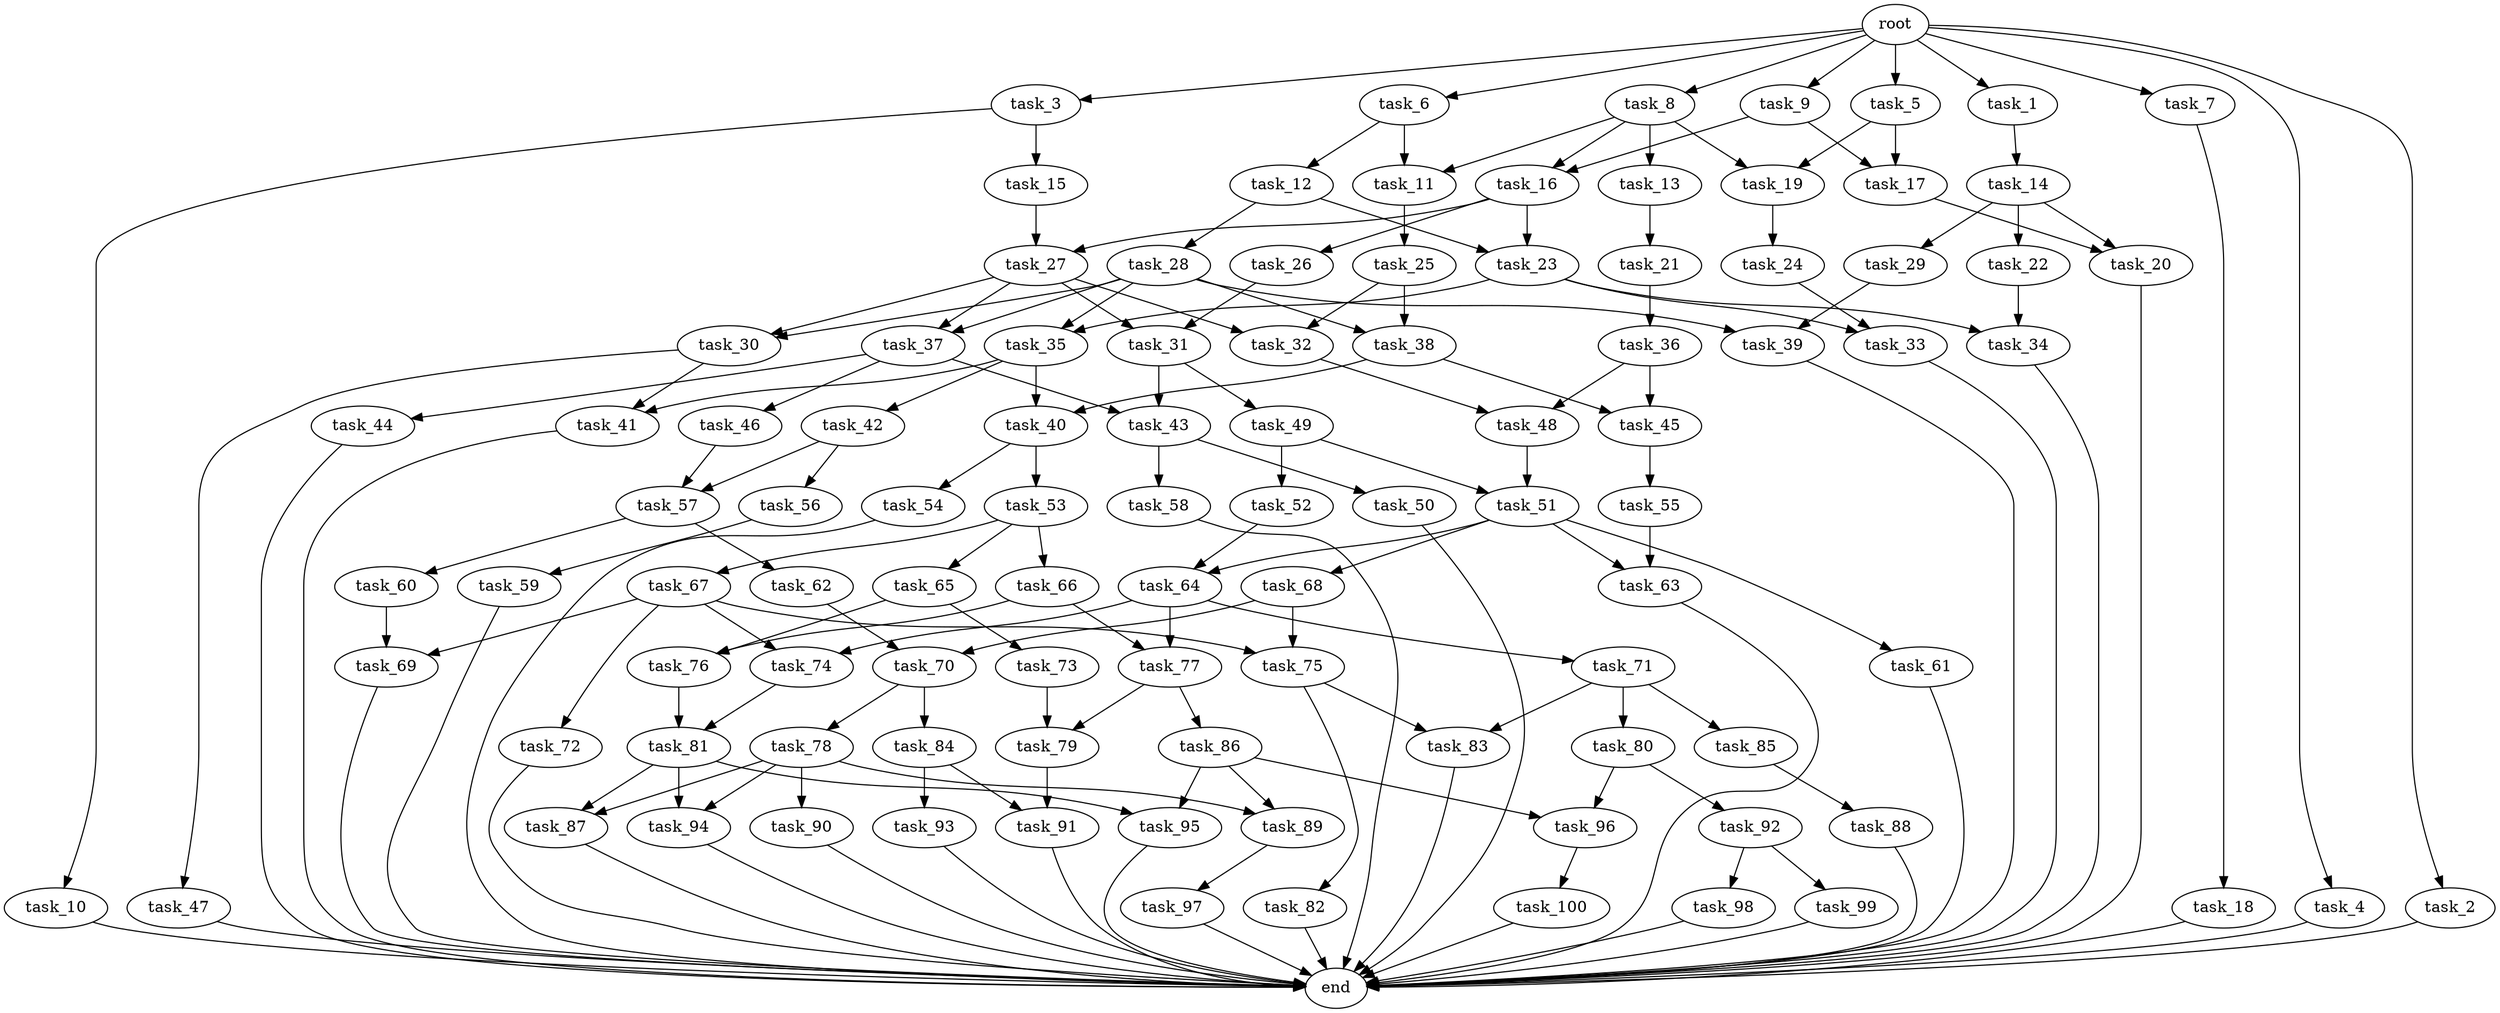 digraph G {
  task_19 [size="4.152312e+08"];
  task_53 [size="3.758642e+09"];
  task_69 [size="3.543667e+09"];
  task_25 [size="1.671665e+09"];
  task_51 [size="3.264348e+09"];
  task_61 [size="1.512225e+09"];
  task_72 [size="3.451234e+09"];
  task_59 [size="1.955922e+09"];
  task_6 [size="3.677434e+09"];
  root [size="0.000000e+00"];
  task_3 [size="4.203217e+09"];
  task_60 [size="3.552808e+09"];
  task_76 [size="4.452596e+09"];
  task_48 [size="2.302181e+09"];
  task_84 [size="2.040275e+09"];
  task_86 [size="4.638223e+09"];
  task_11 [size="8.803726e+08"];
  task_54 [size="3.170094e+09"];
  task_36 [size="1.045197e+09"];
  task_97 [size="2.903426e+09"];
  task_58 [size="4.032272e+09"];
  task_62 [size="2.040577e+09"];
  task_57 [size="2.255750e+09"];
  task_22 [size="3.674970e+09"];
  task_28 [size="3.326463e+09"];
  task_41 [size="2.730339e+09"];
  task_78 [size="1.388894e+09"];
  task_47 [size="4.617112e+09"];
  task_43 [size="2.135294e+09"];
  task_94 [size="2.670986e+09"];
  task_9 [size="2.106644e+08"];
  task_68 [size="4.823094e+09"];
  task_70 [size="4.364205e+09"];
  task_23 [size="4.454489e+09"];
  task_88 [size="4.187830e+09"];
  task_8 [size="1.486106e+09"];
  task_87 [size="4.255118e+09"];
  task_35 [size="2.113124e+09"];
  task_42 [size="2.387337e+09"];
  end [size="0.000000e+00"];
  task_63 [size="2.177768e+09"];
  task_45 [size="1.582496e+09"];
  task_17 [size="4.296946e+09"];
  task_7 [size="4.547072e+09"];
  task_13 [size="1.539464e+09"];
  task_1 [size="4.754246e+09"];
  task_100 [size="8.762551e+08"];
  task_89 [size="2.115160e+09"];
  task_83 [size="3.014592e+09"];
  task_74 [size="3.931831e+09"];
  task_90 [size="2.454476e+09"];
  task_34 [size="4.673515e+09"];
  task_85 [size="1.562570e+09"];
  task_98 [size="1.269431e+09"];
  task_67 [size="1.271615e+09"];
  task_21 [size="4.096206e+09"];
  task_82 [size="3.226878e+08"];
  task_20 [size="4.880076e+09"];
  task_52 [size="4.034273e+09"];
  task_50 [size="9.358427e+08"];
  task_31 [size="1.169541e+09"];
  task_93 [size="7.738770e+07"];
  task_79 [size="9.060559e+08"];
  task_15 [size="4.048231e+09"];
  task_96 [size="4.547970e+09"];
  task_5 [size="3.836480e+08"];
  task_12 [size="8.449067e+08"];
  task_32 [size="3.982217e+09"];
  task_4 [size="3.568127e+09"];
  task_44 [size="3.833407e+09"];
  task_16 [size="1.044743e+09"];
  task_92 [size="2.449416e+09"];
  task_18 [size="4.751009e+09"];
  task_80 [size="1.982000e+09"];
  task_37 [size="3.812788e+09"];
  task_71 [size="3.142183e+09"];
  task_24 [size="3.794348e+09"];
  task_64 [size="1.739653e+09"];
  task_26 [size="3.538039e+09"];
  task_81 [size="3.758640e+09"];
  task_66 [size="3.402311e+09"];
  task_56 [size="1.320571e+09"];
  task_33 [size="1.436413e+09"];
  task_77 [size="1.621913e+08"];
  task_14 [size="4.695928e+09"];
  task_65 [size="1.805490e+09"];
  task_99 [size="1.643311e+09"];
  task_29 [size="4.407599e+09"];
  task_73 [size="1.543596e+09"];
  task_49 [size="1.905140e+09"];
  task_30 [size="8.527278e+08"];
  task_55 [size="3.975384e+09"];
  task_75 [size="2.317011e+09"];
  task_46 [size="8.661568e+07"];
  task_27 [size="3.068064e+09"];
  task_39 [size="3.774908e+08"];
  task_38 [size="4.048523e+09"];
  task_2 [size="3.705676e+09"];
  task_91 [size="3.742790e+09"];
  task_95 [size="4.970810e+09"];
  task_40 [size="1.485778e+09"];
  task_10 [size="2.581201e+09"];

  task_19 -> task_24 [size="4.152312e+07"];
  task_53 -> task_65 [size="7.517284e+08"];
  task_53 -> task_66 [size="7.517284e+08"];
  task_53 -> task_67 [size="7.517284e+08"];
  task_69 -> end [size="1.000000e-12"];
  task_25 -> task_32 [size="3.343330e+08"];
  task_25 -> task_38 [size="3.343330e+08"];
  task_51 -> task_64 [size="3.264348e+08"];
  task_51 -> task_61 [size="3.264348e+08"];
  task_51 -> task_68 [size="3.264348e+08"];
  task_51 -> task_63 [size="3.264348e+08"];
  task_61 -> end [size="1.000000e-12"];
  task_72 -> end [size="1.000000e-12"];
  task_59 -> end [size="1.000000e-12"];
  task_6 -> task_12 [size="7.354868e+08"];
  task_6 -> task_11 [size="7.354868e+08"];
  root -> task_2 [size="1.000000e-12"];
  root -> task_4 [size="1.000000e-12"];
  root -> task_5 [size="1.000000e-12"];
  root -> task_3 [size="1.000000e-12"];
  root -> task_8 [size="1.000000e-12"];
  root -> task_9 [size="1.000000e-12"];
  root -> task_7 [size="1.000000e-12"];
  root -> task_6 [size="1.000000e-12"];
  root -> task_1 [size="1.000000e-12"];
  task_3 -> task_10 [size="8.406435e+08"];
  task_3 -> task_15 [size="8.406435e+08"];
  task_60 -> task_69 [size="7.105616e+08"];
  task_76 -> task_81 [size="4.452596e+08"];
  task_48 -> task_51 [size="2.302181e+08"];
  task_84 -> task_93 [size="4.080550e+08"];
  task_84 -> task_91 [size="4.080550e+08"];
  task_86 -> task_89 [size="9.276445e+08"];
  task_86 -> task_96 [size="9.276445e+08"];
  task_86 -> task_95 [size="9.276445e+08"];
  task_11 -> task_25 [size="8.803726e+07"];
  task_54 -> end [size="1.000000e-12"];
  task_36 -> task_45 [size="2.090394e+08"];
  task_36 -> task_48 [size="2.090394e+08"];
  task_97 -> end [size="1.000000e-12"];
  task_58 -> end [size="1.000000e-12"];
  task_62 -> task_70 [size="4.081154e+08"];
  task_57 -> task_62 [size="2.255750e+08"];
  task_57 -> task_60 [size="2.255750e+08"];
  task_22 -> task_34 [size="7.349940e+08"];
  task_28 -> task_35 [size="6.652926e+08"];
  task_28 -> task_37 [size="6.652926e+08"];
  task_28 -> task_30 [size="6.652926e+08"];
  task_28 -> task_39 [size="6.652926e+08"];
  task_28 -> task_38 [size="6.652926e+08"];
  task_41 -> end [size="1.000000e-12"];
  task_78 -> task_89 [size="2.777789e+08"];
  task_78 -> task_94 [size="2.777789e+08"];
  task_78 -> task_87 [size="2.777789e+08"];
  task_78 -> task_90 [size="2.777789e+08"];
  task_47 -> end [size="1.000000e-12"];
  task_43 -> task_50 [size="2.135294e+08"];
  task_43 -> task_58 [size="2.135294e+08"];
  task_94 -> end [size="1.000000e-12"];
  task_9 -> task_17 [size="4.213287e+07"];
  task_9 -> task_16 [size="4.213287e+07"];
  task_68 -> task_70 [size="9.646188e+08"];
  task_68 -> task_75 [size="9.646188e+08"];
  task_70 -> task_78 [size="4.364205e+08"];
  task_70 -> task_84 [size="4.364205e+08"];
  task_23 -> task_34 [size="4.454489e+08"];
  task_23 -> task_33 [size="4.454489e+08"];
  task_23 -> task_35 [size="4.454489e+08"];
  task_88 -> end [size="1.000000e-12"];
  task_8 -> task_19 [size="2.972211e+08"];
  task_8 -> task_11 [size="2.972211e+08"];
  task_8 -> task_16 [size="2.972211e+08"];
  task_8 -> task_13 [size="2.972211e+08"];
  task_87 -> end [size="1.000000e-12"];
  task_35 -> task_40 [size="2.113124e+08"];
  task_35 -> task_42 [size="2.113124e+08"];
  task_35 -> task_41 [size="2.113124e+08"];
  task_42 -> task_57 [size="4.774674e+08"];
  task_42 -> task_56 [size="4.774674e+08"];
  task_63 -> end [size="1.000000e-12"];
  task_45 -> task_55 [size="1.582496e+08"];
  task_17 -> task_20 [size="4.296946e+08"];
  task_7 -> task_18 [size="9.094145e+08"];
  task_13 -> task_21 [size="3.078927e+08"];
  task_1 -> task_14 [size="9.508493e+08"];
  task_100 -> end [size="1.000000e-12"];
  task_89 -> task_97 [size="2.115160e+08"];
  task_83 -> end [size="1.000000e-12"];
  task_74 -> task_81 [size="3.931831e+08"];
  task_90 -> end [size="1.000000e-12"];
  task_34 -> end [size="1.000000e-12"];
  task_85 -> task_88 [size="3.125139e+08"];
  task_98 -> end [size="1.000000e-12"];
  task_67 -> task_72 [size="2.543230e+08"];
  task_67 -> task_75 [size="2.543230e+08"];
  task_67 -> task_74 [size="2.543230e+08"];
  task_67 -> task_69 [size="2.543230e+08"];
  task_21 -> task_36 [size="8.192412e+08"];
  task_82 -> end [size="1.000000e-12"];
  task_20 -> end [size="1.000000e-12"];
  task_52 -> task_64 [size="8.068545e+08"];
  task_50 -> end [size="1.000000e-12"];
  task_31 -> task_43 [size="1.169541e+08"];
  task_31 -> task_49 [size="1.169541e+08"];
  task_93 -> end [size="1.000000e-12"];
  task_79 -> task_91 [size="9.060559e+07"];
  task_15 -> task_27 [size="8.096462e+08"];
  task_96 -> task_100 [size="4.547970e+08"];
  task_5 -> task_19 [size="7.672959e+07"];
  task_5 -> task_17 [size="7.672959e+07"];
  task_12 -> task_28 [size="1.689813e+08"];
  task_12 -> task_23 [size="1.689813e+08"];
  task_32 -> task_48 [size="3.982217e+08"];
  task_4 -> end [size="1.000000e-12"];
  task_44 -> end [size="1.000000e-12"];
  task_16 -> task_23 [size="1.044743e+08"];
  task_16 -> task_27 [size="1.044743e+08"];
  task_16 -> task_26 [size="1.044743e+08"];
  task_92 -> task_99 [size="4.898831e+08"];
  task_92 -> task_98 [size="4.898831e+08"];
  task_18 -> end [size="1.000000e-12"];
  task_80 -> task_92 [size="3.964000e+08"];
  task_80 -> task_96 [size="3.964000e+08"];
  task_37 -> task_43 [size="3.812788e+08"];
  task_37 -> task_46 [size="3.812788e+08"];
  task_37 -> task_44 [size="3.812788e+08"];
  task_71 -> task_85 [size="6.284366e+08"];
  task_71 -> task_80 [size="6.284366e+08"];
  task_71 -> task_83 [size="6.284366e+08"];
  task_24 -> task_33 [size="7.588697e+08"];
  task_64 -> task_77 [size="1.739653e+08"];
  task_64 -> task_74 [size="1.739653e+08"];
  task_64 -> task_71 [size="1.739653e+08"];
  task_26 -> task_31 [size="7.076079e+08"];
  task_81 -> task_94 [size="3.758640e+08"];
  task_81 -> task_87 [size="3.758640e+08"];
  task_81 -> task_95 [size="3.758640e+08"];
  task_66 -> task_77 [size="6.804623e+08"];
  task_66 -> task_76 [size="6.804623e+08"];
  task_56 -> task_59 [size="2.641143e+08"];
  task_33 -> end [size="1.000000e-12"];
  task_77 -> task_86 [size="1.621913e+07"];
  task_77 -> task_79 [size="1.621913e+07"];
  task_14 -> task_20 [size="9.391856e+08"];
  task_14 -> task_29 [size="9.391856e+08"];
  task_14 -> task_22 [size="9.391856e+08"];
  task_65 -> task_73 [size="3.610980e+08"];
  task_65 -> task_76 [size="3.610980e+08"];
  task_99 -> end [size="1.000000e-12"];
  task_29 -> task_39 [size="8.815197e+08"];
  task_73 -> task_79 [size="3.087191e+08"];
  task_49 -> task_52 [size="3.810279e+08"];
  task_49 -> task_51 [size="3.810279e+08"];
  task_30 -> task_47 [size="8.527278e+07"];
  task_30 -> task_41 [size="8.527278e+07"];
  task_55 -> task_63 [size="7.950768e+08"];
  task_75 -> task_82 [size="2.317011e+08"];
  task_75 -> task_83 [size="2.317011e+08"];
  task_46 -> task_57 [size="1.732314e+07"];
  task_27 -> task_31 [size="3.068064e+08"];
  task_27 -> task_30 [size="3.068064e+08"];
  task_27 -> task_37 [size="3.068064e+08"];
  task_27 -> task_32 [size="3.068064e+08"];
  task_39 -> end [size="1.000000e-12"];
  task_38 -> task_45 [size="4.048523e+08"];
  task_38 -> task_40 [size="4.048523e+08"];
  task_2 -> end [size="1.000000e-12"];
  task_91 -> end [size="1.000000e-12"];
  task_95 -> end [size="1.000000e-12"];
  task_40 -> task_53 [size="1.485778e+08"];
  task_40 -> task_54 [size="1.485778e+08"];
  task_10 -> end [size="1.000000e-12"];
}
